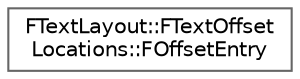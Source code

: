 digraph "Graphical Class Hierarchy"
{
 // INTERACTIVE_SVG=YES
 // LATEX_PDF_SIZE
  bgcolor="transparent";
  edge [fontname=Helvetica,fontsize=10,labelfontname=Helvetica,labelfontsize=10];
  node [fontname=Helvetica,fontsize=10,shape=box,height=0.2,width=0.4];
  rankdir="LR";
  Node0 [id="Node000000",label="FTextLayout::FTextOffset\lLocations::FOffsetEntry",height=0.2,width=0.4,color="grey40", fillcolor="white", style="filled",URL="$d3/d8c/structFTextLayout_1_1FTextOffsetLocations_1_1FOffsetEntry.html",tooltip=" "];
}
